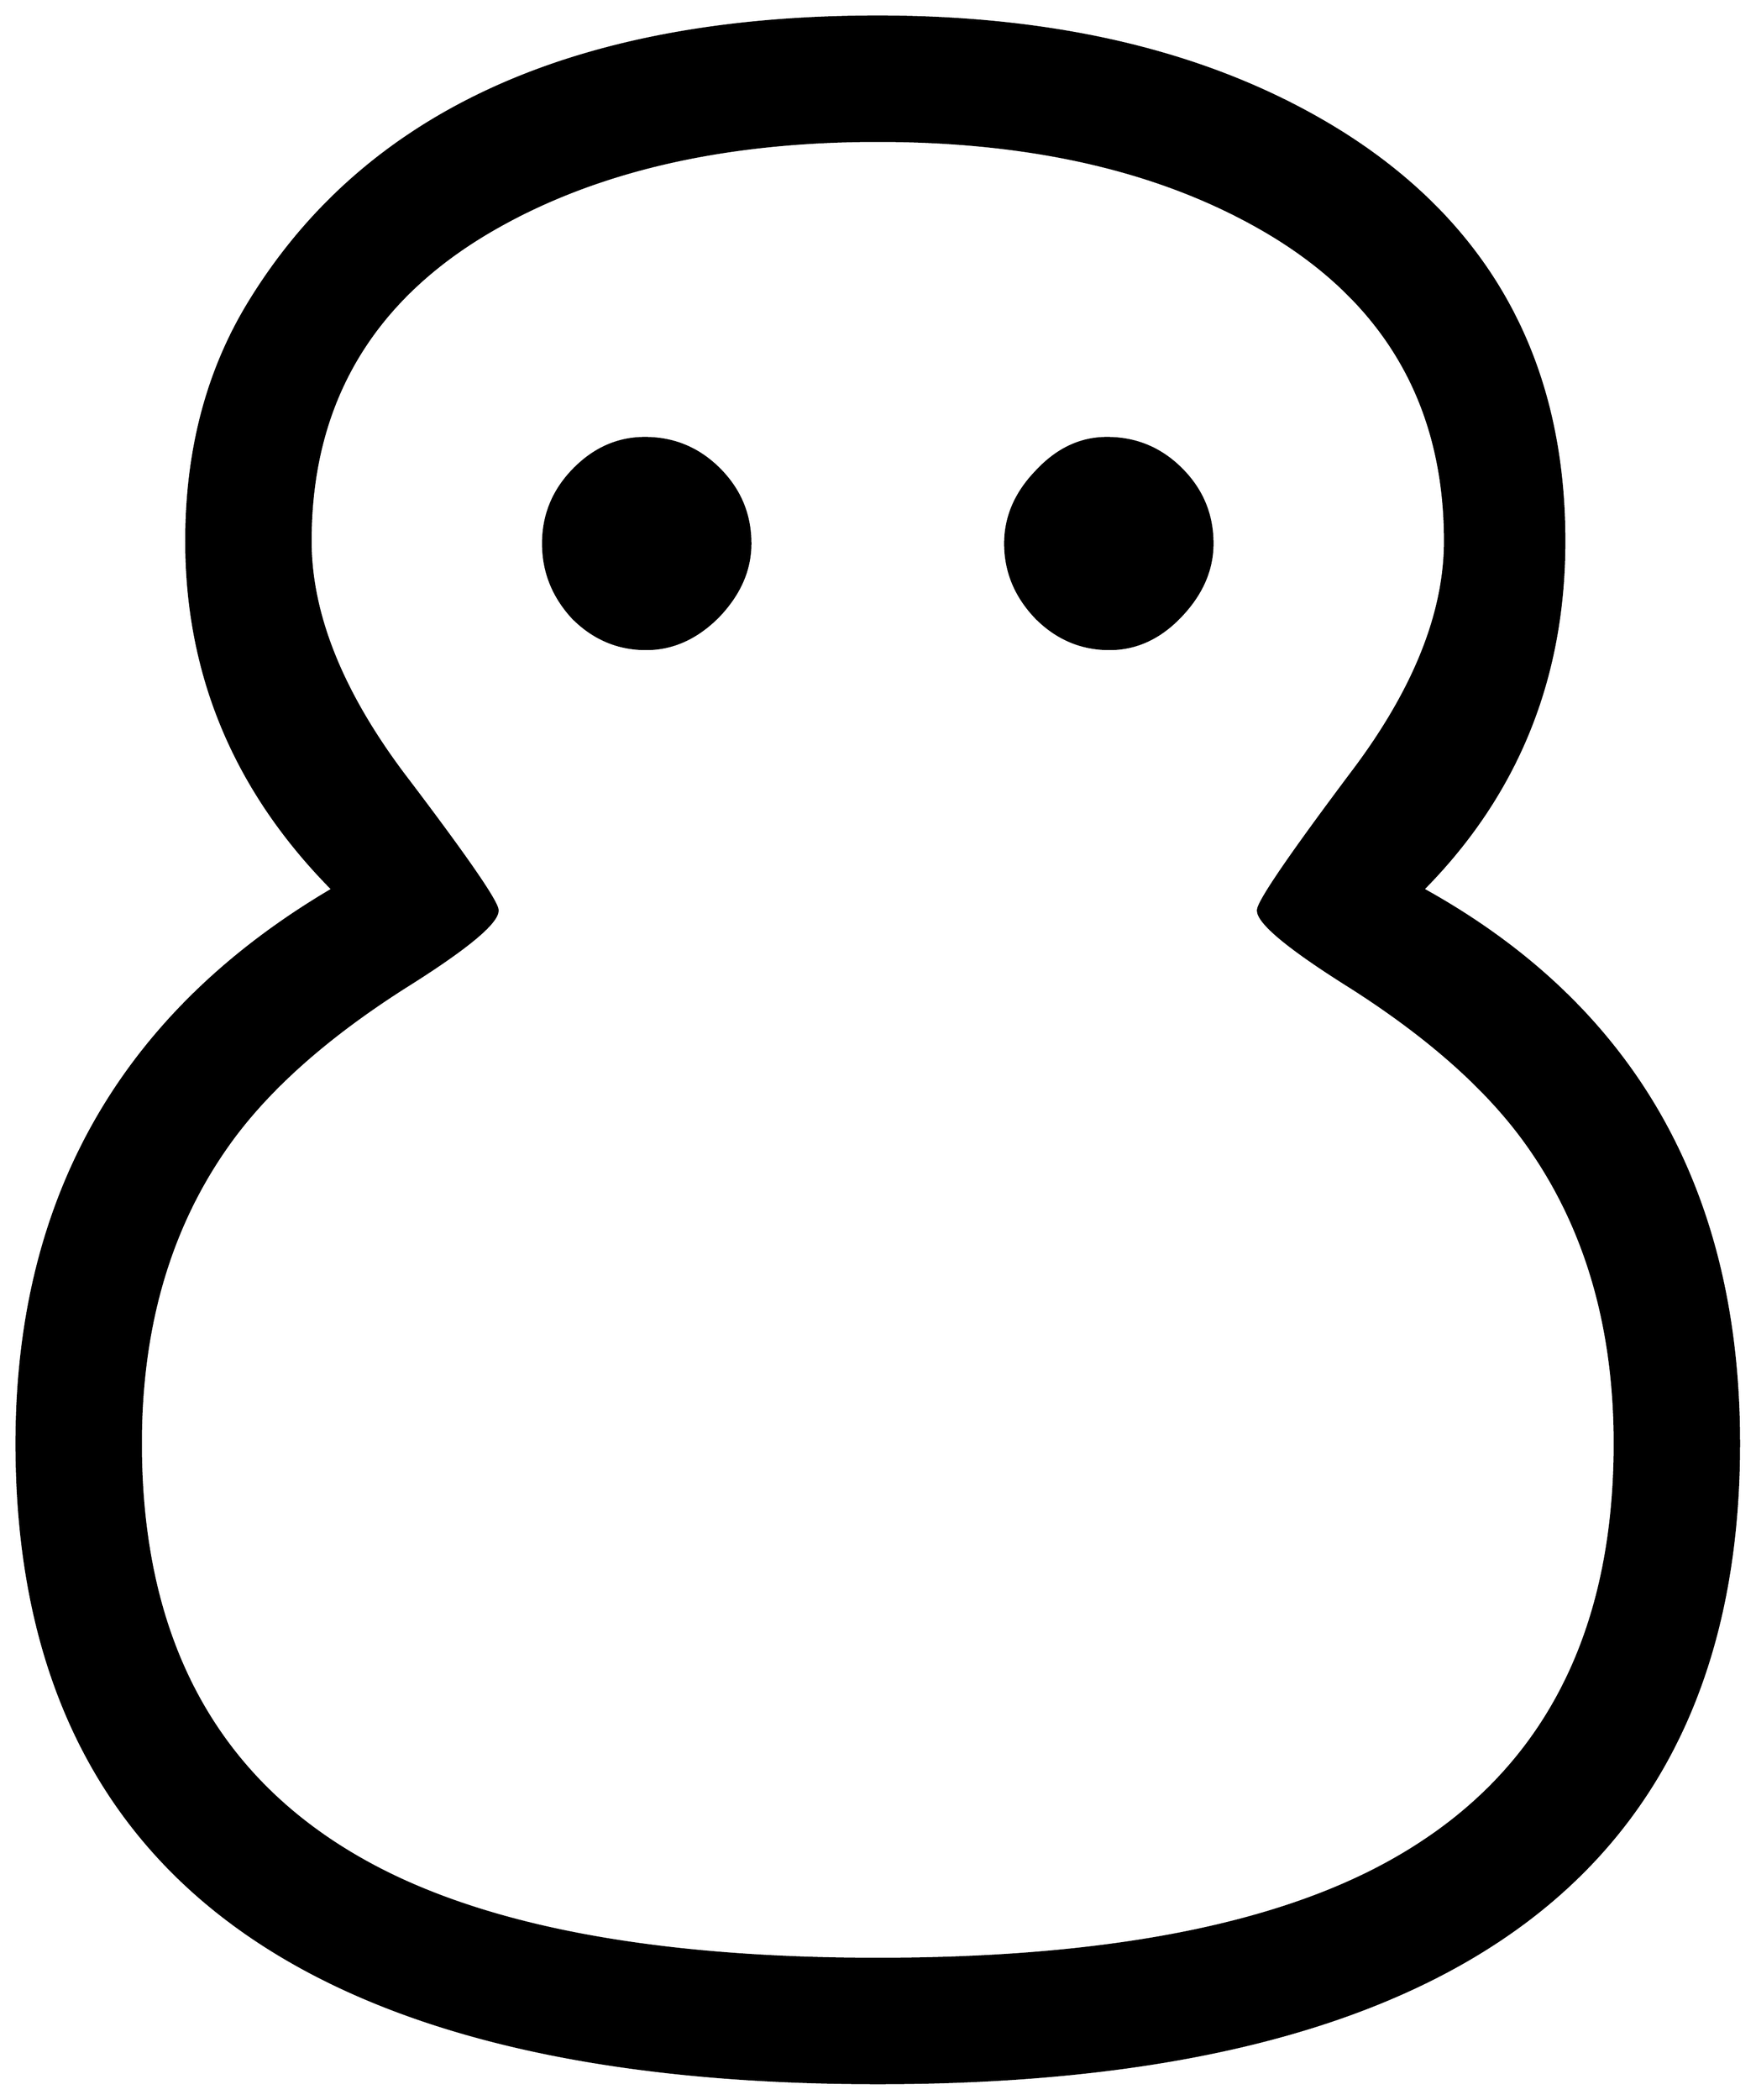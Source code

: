


\begin{tikzpicture}[y=0.80pt, x=0.80pt, yscale=-1.0, xscale=1.0, inner sep=0pt, outer sep=0pt]
\begin{scope}[shift={(100.0,1600.0)},nonzero rule]
  \path[draw=.,fill=.,line width=1.600pt] (1719.0,-159.0) ..
    controls (1719.0,185.0) and (1487.333,357.0) .. (1024.0,357.0)
    .. controls (560.667,357.0) and (329.0,185.0) ..
    (329.0,-159.0) .. controls (329.0,-357.0) and (414.0,-506.0)
    .. (584.0,-606.0) .. controls (505.333,-685.333) and
    (466.0,-779.0) .. (466.0,-887.0) .. controls (466.0,-960.333)
    and (483.0,-1024.667) .. (517.0,-1080.0) .. controls
    (611.0,-1233.333) and (780.0,-1310.0) .. (1024.0,-1310.0) ..
    controls (1175.333,-1310.0) and (1301.0,-1278.333) ..
    (1401.0,-1215.0) .. controls (1519.0,-1139.667) and
    (1578.0,-1030.333) .. (1578.0,-887.0) .. controls
    (1578.0,-776.333) and (1540.0,-682.667) .. (1464.0,-606.0) ..
    controls (1634.0,-512.0) and (1719.0,-363.0) ..
    (1719.0,-159.0) -- cycle(1619.0,-159.0) .. controls
    (1619.0,-256.333) and (1594.0,-338.667) .. (1544.0,-406.0) ..
    controls (1512.667,-448.0) and (1466.667,-488.333) ..
    (1406.0,-527.0) .. controls (1356.0,-558.333) and
    (1331.0,-579.0) .. (1331.0,-589.0) .. controls
    (1331.0,-595.667) and (1356.0,-632.333) .. (1406.0,-699.0) ..
    controls (1456.667,-765.667) and (1482.0,-828.333) ..
    (1482.0,-887.0) .. controls (1482.0,-999.667) and
    (1431.333,-1084.333) .. (1330.0,-1141.0) .. controls
    (1248.0,-1187.0) and (1146.0,-1210.0) .. (1024.0,-1210.0) ..
    controls (902.0,-1210.0) and (800.0,-1187.0) ..
    (718.0,-1141.0) .. controls (616.667,-1084.333) and
    (566.0,-999.667) .. (566.0,-887.0) .. controls (566.0,-828.333)
    and (591.0,-765.667) .. (641.0,-699.0) .. controls
    (691.667,-632.333) and (717.0,-595.667) .. (717.0,-589.0) ..
    controls (717.0,-579.0) and (692.0,-558.333) .. (642.0,-527.0)
    .. controls (581.333,-488.333) and (535.333,-448.0) ..
    (504.0,-406.0) .. controls (454.0,-338.667) and (429.0,-256.333)
    .. (429.0,-159.0) .. controls (429.0,1.667) and (491.667,115.333)
    .. (617.0,182.0) .. controls (711.0,232.0) and (846.667,257.0)
    .. (1024.0,257.0) .. controls (1201.333,257.0) and
    (1337.0,232.0) .. (1431.0,182.0) .. controls (1556.333,115.333)
    and (1619.0,1.667) .. (1619.0,-159.0) -- cycle(1294.0,-885.0)
    .. controls (1294.0,-863.667) and (1285.333,-844.0) ..
    (1268.0,-826.0) .. controls (1251.333,-808.667) and
    (1232.333,-800.0) .. (1211.0,-800.0) .. controls
    (1188.333,-800.0) and (1168.667,-808.333) .. (1152.0,-825.0) ..
    controls (1135.333,-842.333) and (1127.0,-862.333) ..
    (1127.0,-885.0) .. controls (1127.0,-906.333) and
    (1135.333,-925.667) .. (1152.0,-943.0) .. controls
    (1168.667,-961.0) and (1187.667,-970.0) .. (1209.0,-970.0) ..
    controls (1232.333,-970.0) and (1252.333,-961.667) ..
    (1269.0,-945.0) .. controls (1285.667,-928.333) and
    (1294.0,-908.333) .. (1294.0,-885.0) -- cycle(921.0,-885.0) ..
    controls (921.0,-863.667) and (912.333,-844.0) .. (895.0,-826.0)
    .. controls (877.667,-808.667) and (858.333,-800.0) ..
    (837.0,-800.0) .. controls (814.333,-800.0) and (794.667,-808.333)
    .. (778.0,-825.0) .. controls (762.0,-842.333) and
    (754.0,-862.333) .. (754.0,-885.0) .. controls (754.0,-907.667)
    and (762.0,-927.333) .. (778.0,-944.0) .. controls
    (794.667,-961.333) and (814.0,-970.0) .. (836.0,-970.0) ..
    controls (859.333,-970.0) and (879.333,-961.667) .. (896.0,-945.0)
    .. controls (912.667,-928.333) and (921.0,-908.333) ..
    (921.0,-885.0) -- cycle;
\end{scope}

\end{tikzpicture}

